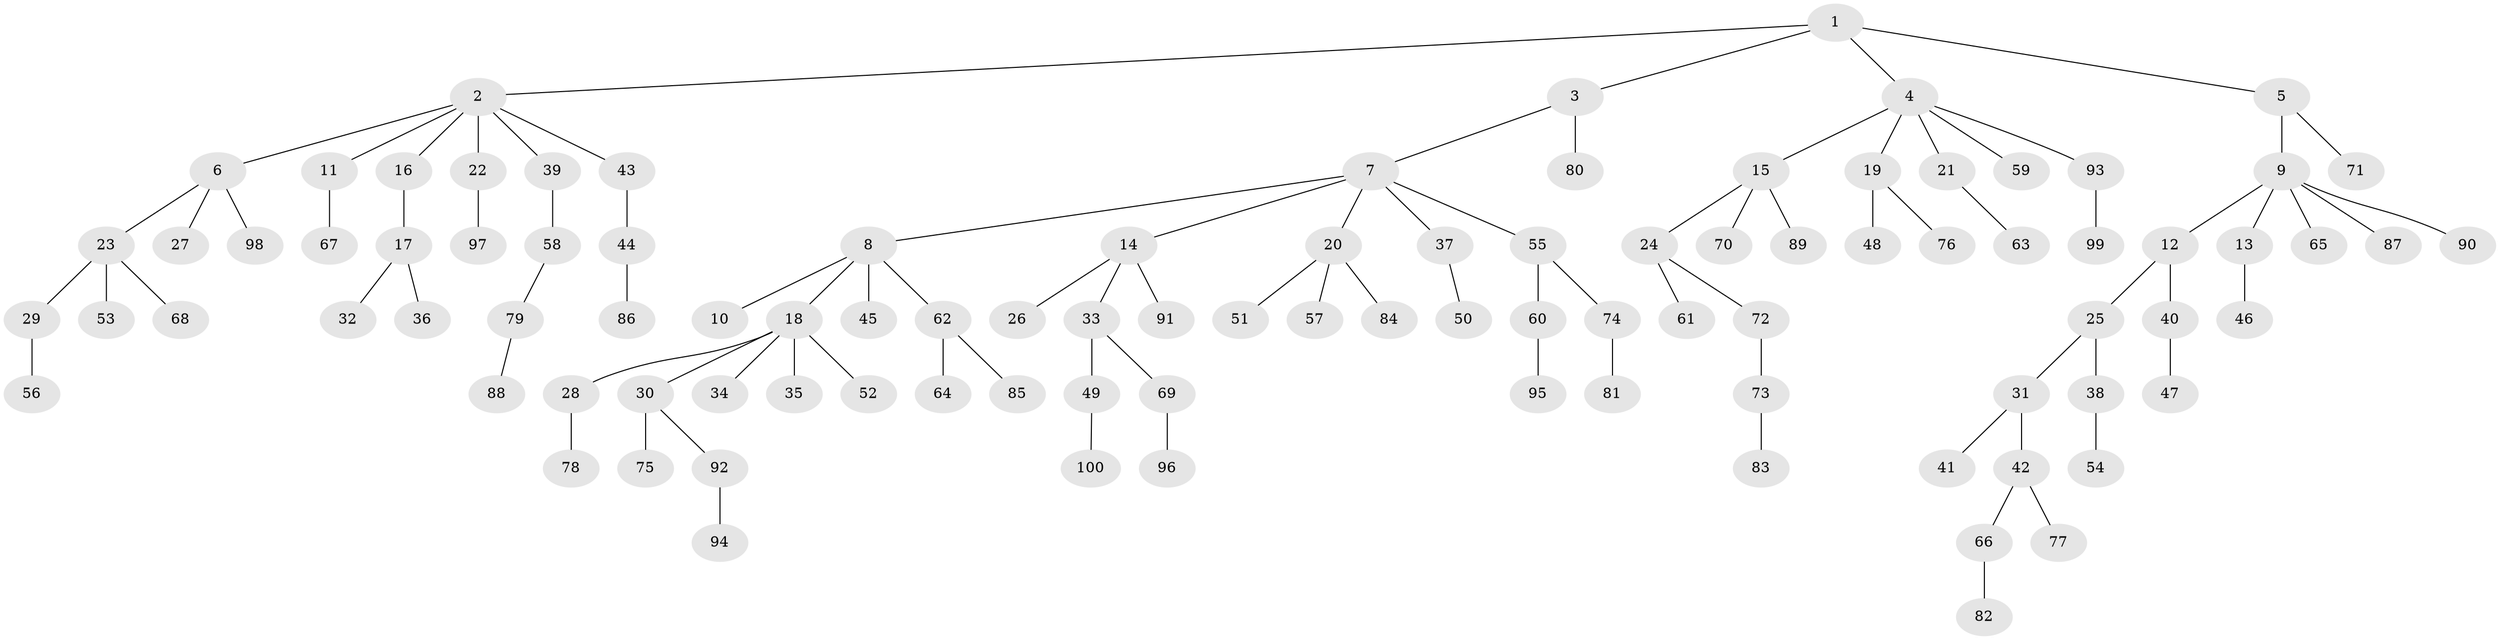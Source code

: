 // coarse degree distribution, {4: 0.028985507246376812, 9: 0.014492753623188406, 3: 0.11594202898550725, 7: 0.028985507246376812, 8: 0.014492753623188406, 6: 0.014492753623188406, 1: 0.6376811594202898, 5: 0.014492753623188406, 2: 0.13043478260869565}
// Generated by graph-tools (version 1.1) at 2025/52/02/27/25 19:52:11]
// undirected, 100 vertices, 99 edges
graph export_dot {
graph [start="1"]
  node [color=gray90,style=filled];
  1;
  2;
  3;
  4;
  5;
  6;
  7;
  8;
  9;
  10;
  11;
  12;
  13;
  14;
  15;
  16;
  17;
  18;
  19;
  20;
  21;
  22;
  23;
  24;
  25;
  26;
  27;
  28;
  29;
  30;
  31;
  32;
  33;
  34;
  35;
  36;
  37;
  38;
  39;
  40;
  41;
  42;
  43;
  44;
  45;
  46;
  47;
  48;
  49;
  50;
  51;
  52;
  53;
  54;
  55;
  56;
  57;
  58;
  59;
  60;
  61;
  62;
  63;
  64;
  65;
  66;
  67;
  68;
  69;
  70;
  71;
  72;
  73;
  74;
  75;
  76;
  77;
  78;
  79;
  80;
  81;
  82;
  83;
  84;
  85;
  86;
  87;
  88;
  89;
  90;
  91;
  92;
  93;
  94;
  95;
  96;
  97;
  98;
  99;
  100;
  1 -- 2;
  1 -- 3;
  1 -- 4;
  1 -- 5;
  2 -- 6;
  2 -- 11;
  2 -- 16;
  2 -- 22;
  2 -- 39;
  2 -- 43;
  3 -- 7;
  3 -- 80;
  4 -- 15;
  4 -- 19;
  4 -- 21;
  4 -- 59;
  4 -- 93;
  5 -- 9;
  5 -- 71;
  6 -- 23;
  6 -- 27;
  6 -- 98;
  7 -- 8;
  7 -- 14;
  7 -- 20;
  7 -- 37;
  7 -- 55;
  8 -- 10;
  8 -- 18;
  8 -- 45;
  8 -- 62;
  9 -- 12;
  9 -- 13;
  9 -- 65;
  9 -- 87;
  9 -- 90;
  11 -- 67;
  12 -- 25;
  12 -- 40;
  13 -- 46;
  14 -- 26;
  14 -- 33;
  14 -- 91;
  15 -- 24;
  15 -- 70;
  15 -- 89;
  16 -- 17;
  17 -- 32;
  17 -- 36;
  18 -- 28;
  18 -- 30;
  18 -- 34;
  18 -- 35;
  18 -- 52;
  19 -- 48;
  19 -- 76;
  20 -- 51;
  20 -- 57;
  20 -- 84;
  21 -- 63;
  22 -- 97;
  23 -- 29;
  23 -- 53;
  23 -- 68;
  24 -- 61;
  24 -- 72;
  25 -- 31;
  25 -- 38;
  28 -- 78;
  29 -- 56;
  30 -- 75;
  30 -- 92;
  31 -- 41;
  31 -- 42;
  33 -- 49;
  33 -- 69;
  37 -- 50;
  38 -- 54;
  39 -- 58;
  40 -- 47;
  42 -- 66;
  42 -- 77;
  43 -- 44;
  44 -- 86;
  49 -- 100;
  55 -- 60;
  55 -- 74;
  58 -- 79;
  60 -- 95;
  62 -- 64;
  62 -- 85;
  66 -- 82;
  69 -- 96;
  72 -- 73;
  73 -- 83;
  74 -- 81;
  79 -- 88;
  92 -- 94;
  93 -- 99;
}
